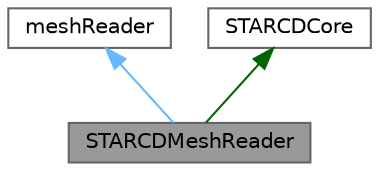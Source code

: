 digraph "STARCDMeshReader"
{
 // LATEX_PDF_SIZE
  bgcolor="transparent";
  edge [fontname=Helvetica,fontsize=10,labelfontname=Helvetica,labelfontsize=10];
  node [fontname=Helvetica,fontsize=10,shape=box,height=0.2,width=0.4];
  Node1 [id="Node000001",label="STARCDMeshReader",height=0.2,width=0.4,color="gray40", fillcolor="grey60", style="filled", fontcolor="black",tooltip="Read PROSTAR vrt/cel/bnd files. The protected data in meshReader are filled."];
  Node2 -> Node1 [id="edge1_Node000001_Node000002",dir="back",color="steelblue1",style="solid",tooltip=" "];
  Node2 [id="Node000002",label="meshReader",height=0.2,width=0.4,color="gray40", fillcolor="white", style="filled",URL="$classFoam_1_1meshReader.html",tooltip="This class supports creating polyMeshes with baffles."];
  Node3 -> Node1 [id="edge2_Node000001_Node000003",dir="back",color="darkgreen",style="solid",tooltip=" "];
  Node3 [id="Node000003",label="STARCDCore",height=0.2,width=0.4,color="gray40", fillcolor="white", style="filled",URL="$classFoam_1_1fileFormats_1_1STARCDCore.html",tooltip="Core routines used when reading/writing PROSTAR vrt/cel/bnd files."];
}
